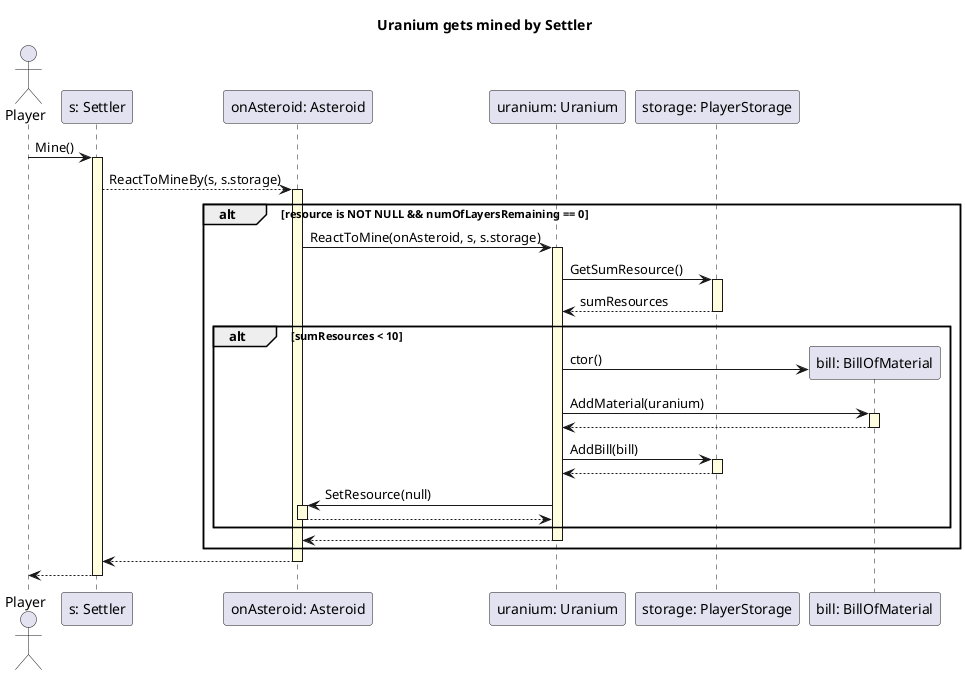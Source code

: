 @startuml

skinparam SequenceLifeLineBackgroundColor LightYellow

title Uranium gets mined by Settler

actor Player as PLAYER

participant "s: Settler" as s
participant "onAsteroid: Asteroid" as a
participant "uranium: Uranium" as u
participant "storage: PlayerStorage" as st
participant "bill: BillOfMaterial" as bill


PLAYER -> s ++: Mine()

    s-->a ++: ReactToMineBy(s, s.storage)

        alt resource is NOT NULL && numOfLayersRemaining == 0

            a -> u ++: ReactToMine(onAsteroid, s, s.storage)

                u -> st ++: GetSumResource()
                st --> u --: sumResources

                alt sumResources < 10

                    u -> bill **: ctor()

                    u->bill++: AddMaterial(uranium)
                    bill --> u --

                    u->st ++: AddBill(bill)
                    st --> u --
                    
                    u -> a ++: SetResource(null)
                    a --> u -- 

                end

            u --> a--

        end

    a --> s --

s --> PLAYER --

@enduml